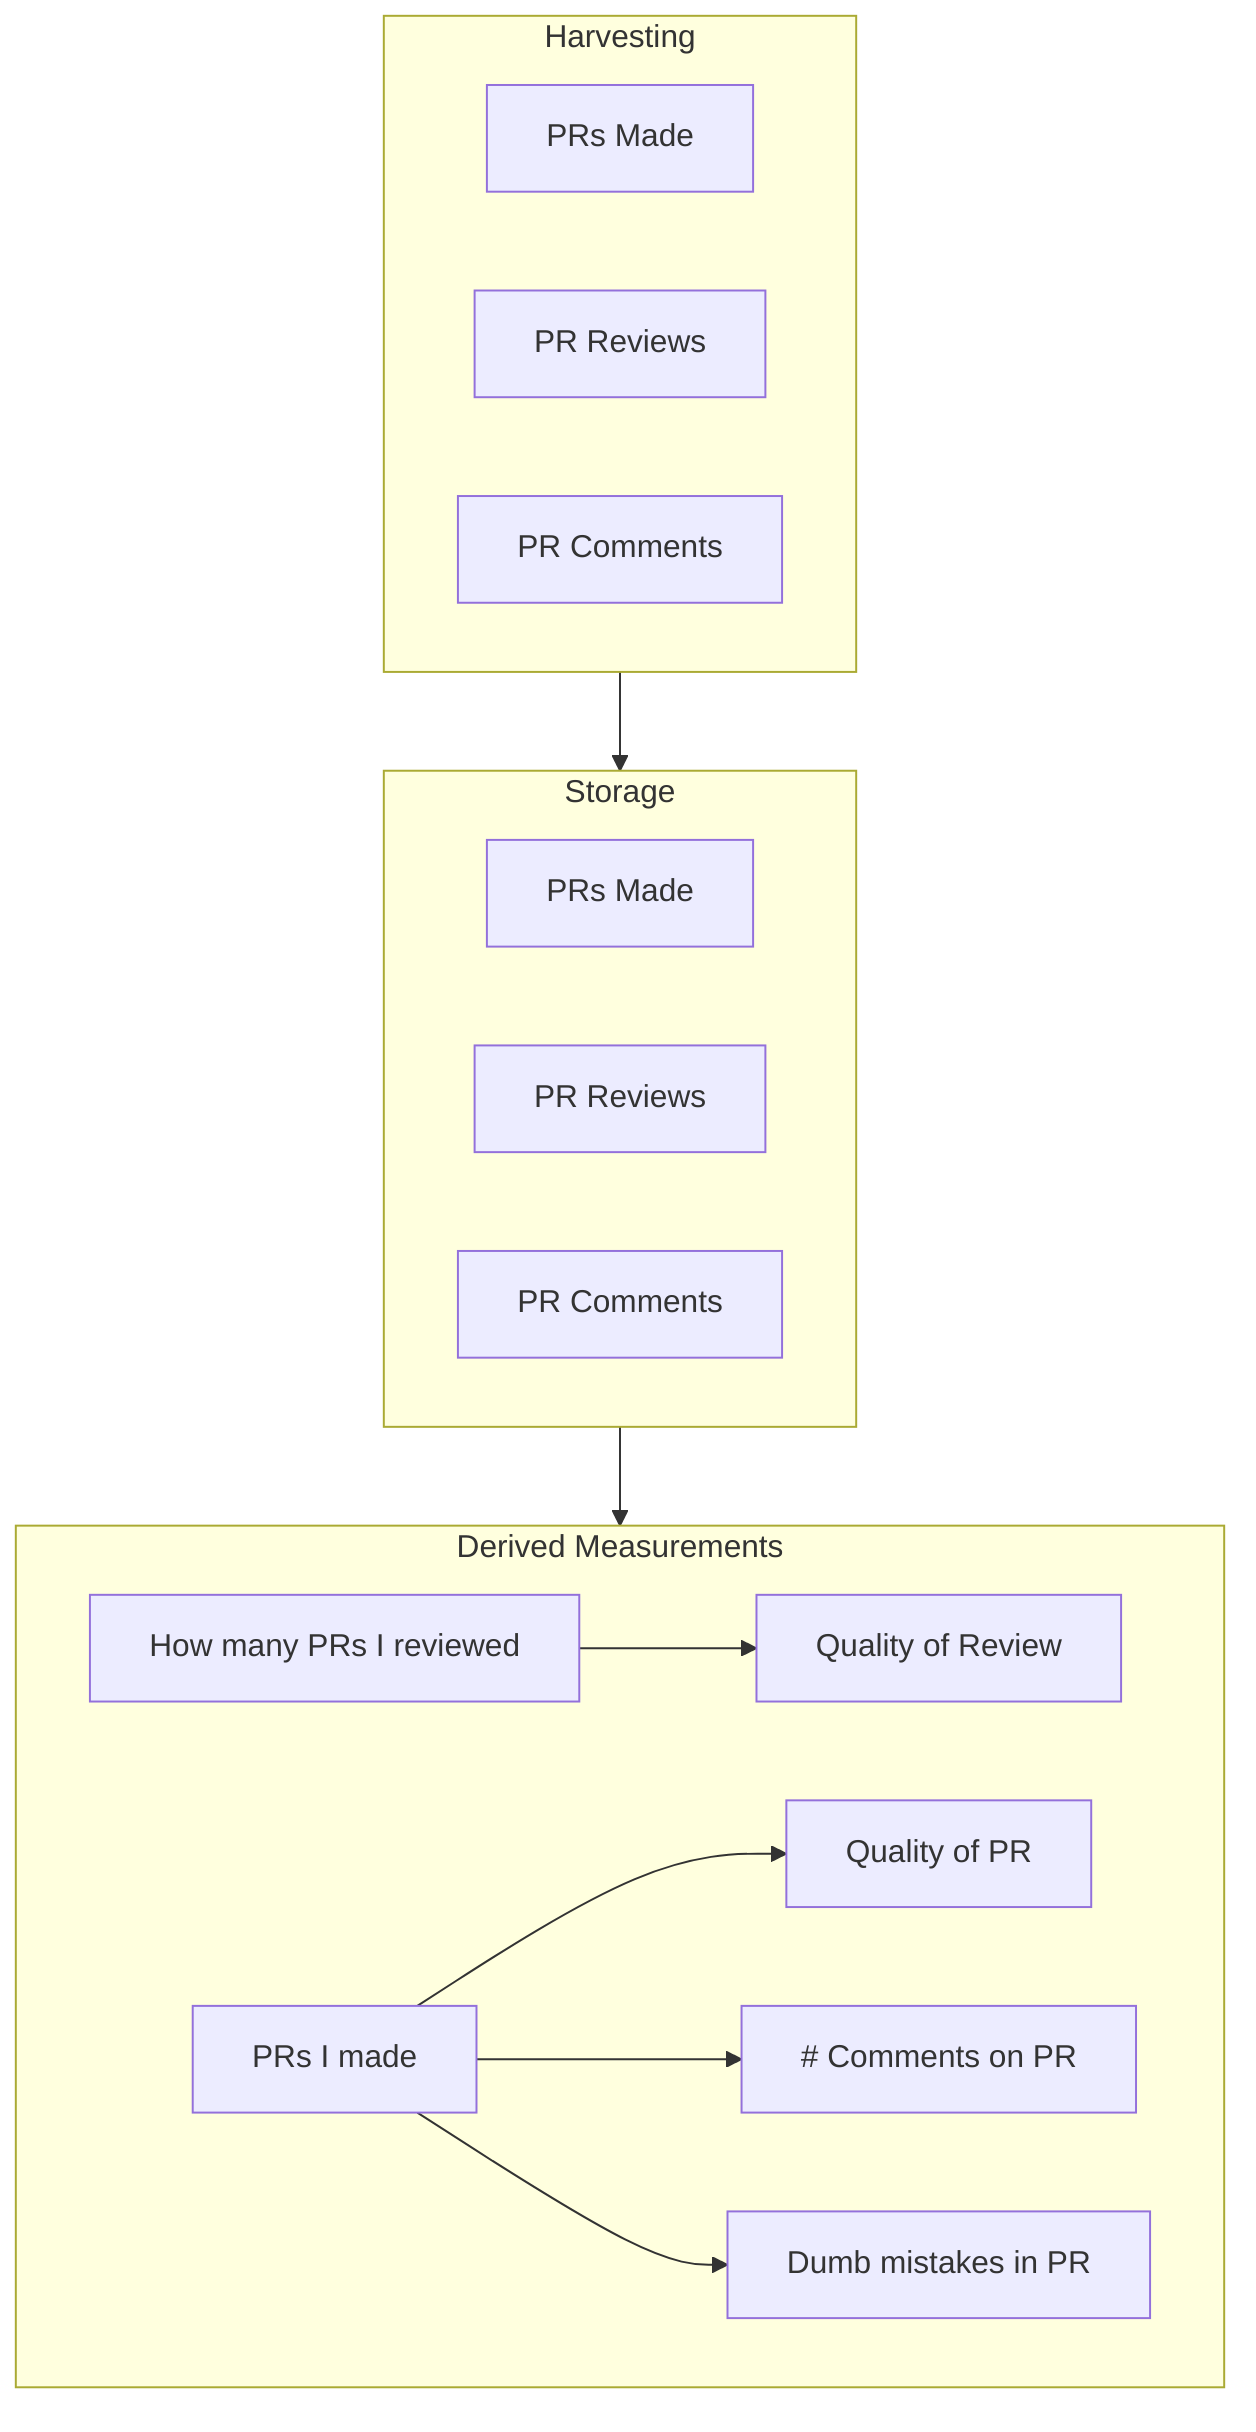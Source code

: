 graph TD
    subgraph Row1[Harvesting]
        A[PRs Made] 
        B[PR Reviews] 
        C[PR Comments]
    end

    subgraph Row2[Storage]
        D[PRs Made] 
        E[PR Reviews] 
        F[PR Comments]
    end

    subgraph Row3[Derived Measurements]
        G[How many PRs I reviewed] -->  H[Quality of Review] 
        I[PRs I made]
        I --> J[Quality of PR]
        I --> K[# Comments on PR]
        I --> L[Dumb mistakes in PR]
    end

    Row1 --> Row2
    Row2 --> Row3